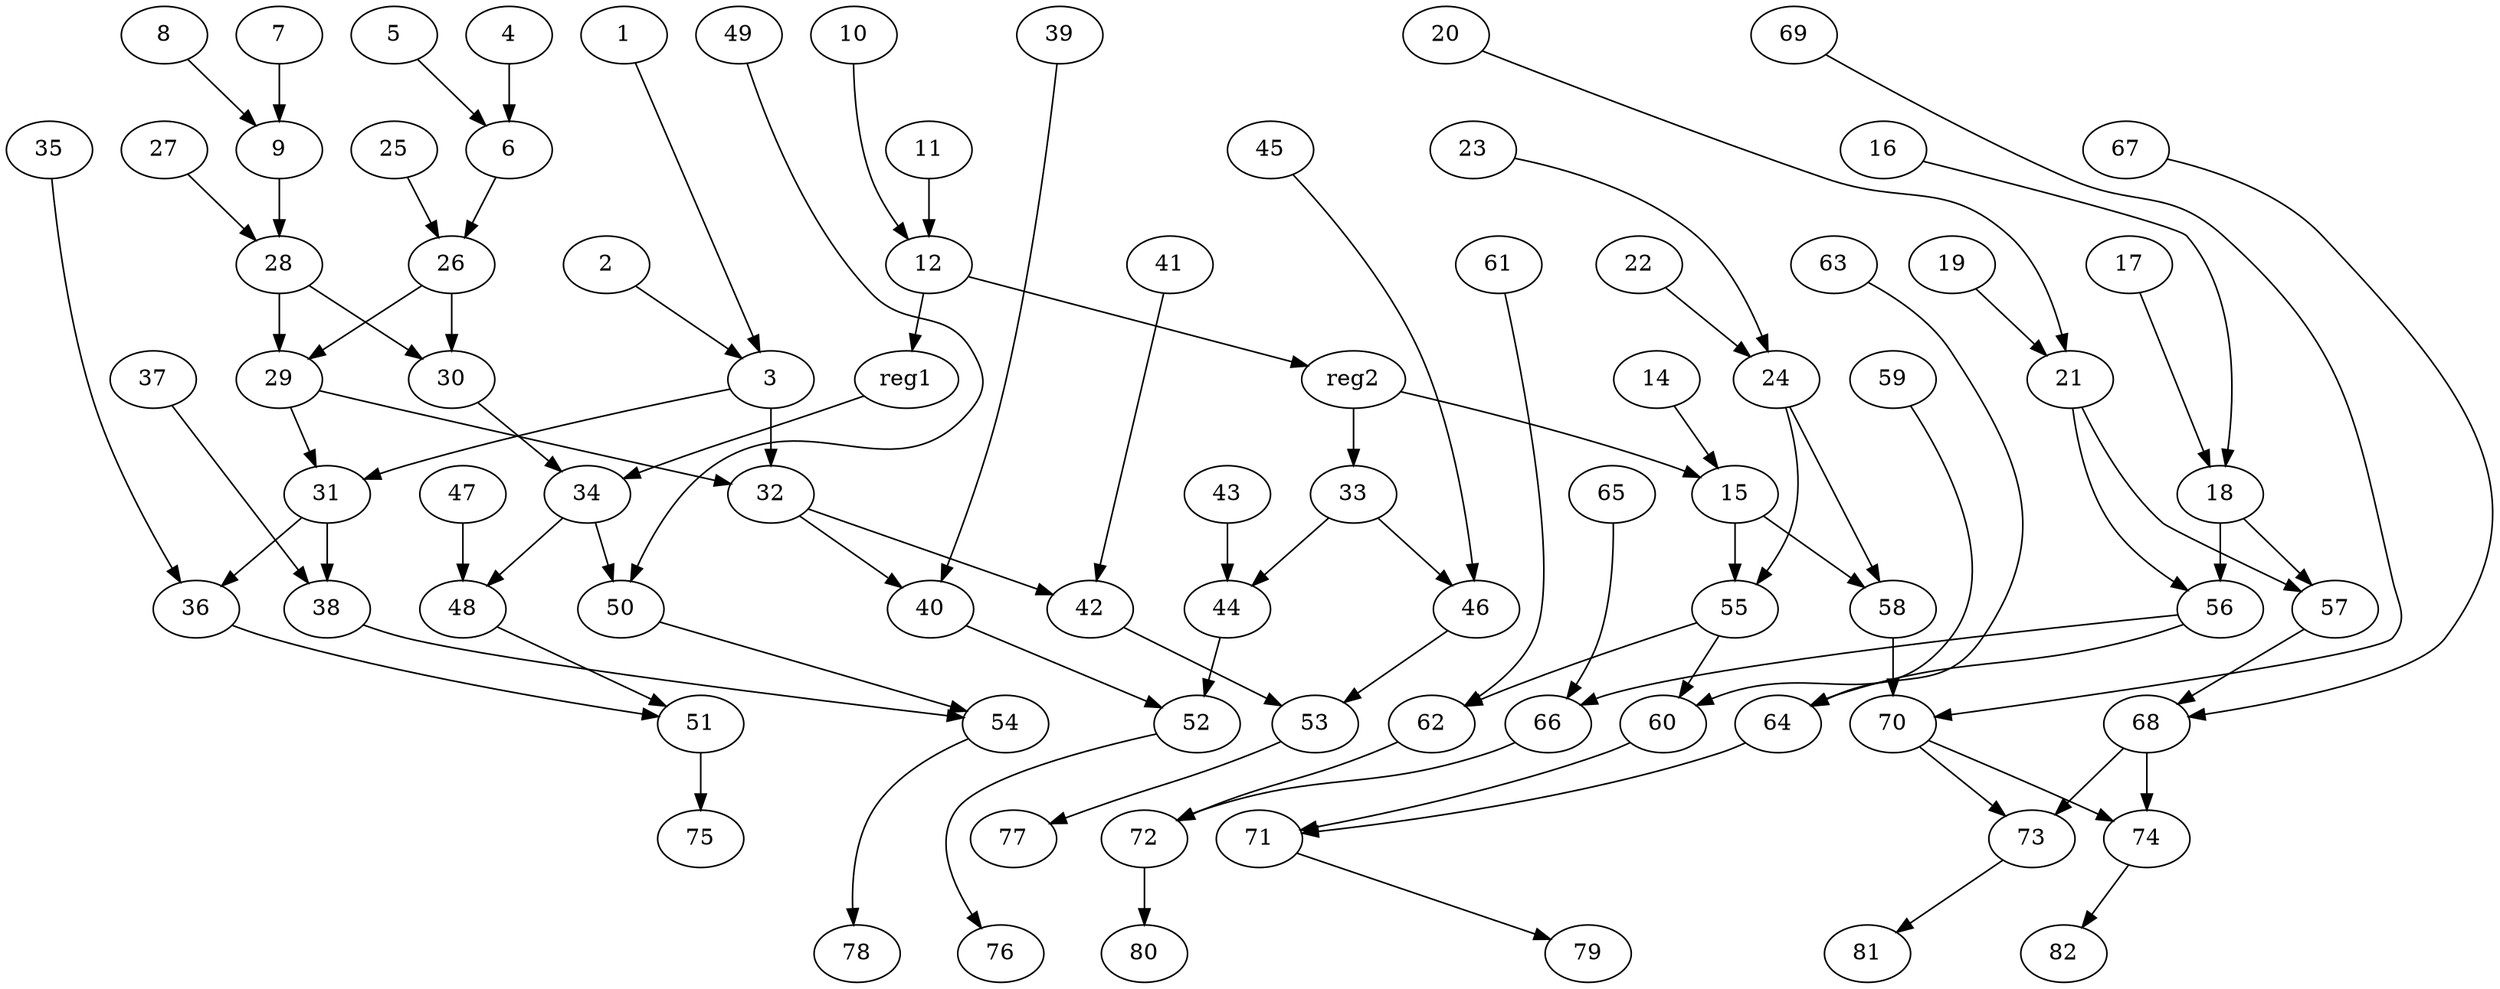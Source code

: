 digraph G {
    1;
    3;
    2;
    31;
    32;
    4;
    6;
    5;
    26;
    7;
    9;
    8;
    28;
    10;
    12;
    11;
    reg1;
    reg2;
    14;
    15;
    55;
    58;
    16;
    18;
    17;
    57;
    56;
    19;
    21;
    20;
    22;
    24;
    23;
    25;
    30;
    29;
    27;
    34;
    36;
    38;
    40;
    42;
    33;
    44;
    46;
    48;
    50;
    35;
    51;
    37;
    54;
    39;
    52;
    41;
    53;
    43;
    45;
    47;
    49;
    75;
    76;
    77;
    78;
    60;
    62;
    66;
    64;
    68;
    70;
    59;
    71;
    61;
    72;
    63;
    65;
    67;
    73;
    74;
    69;
    79;
    80;
    81;
    82;
    1 -> 3 [weight=0];
    3 -> 31 [weight=0];
    3 -> 32 [weight=1];
    2 -> 3 [weight=0];
    31 -> 36 [weight=0];
    31 -> 38 [weight=2];
    32 -> 40 [weight=0];
    32 -> 42 [weight=0];
    4 -> 6 [weight=1];
    6 -> 26 [weight=2];
    5 -> 6 [weight=0];
    26 -> 30 [weight=2];
    26 -> 29 [weight=1];
    7 -> 9 [weight=0];
    9 -> 28 [weight=2];
    8 -> 9 [weight=0];
    28 -> 30 [weight=0];
    28 -> 29 [weight=3];
    10 -> 12 [weight=0];
    12 -> reg1 [weight=0];
    12 -> reg2 [weight=0];
    11 -> 12 [weight=1];
    reg1 -> 34 [weight=0];
    reg2 -> 33 [weight=3];
    reg2 -> 15 [weight=0];
    14 -> 15 [weight=0];
    15 -> 55 [weight=1];
    15 -> 58 [weight=0];
    55 -> 60 [weight=0];
    55 -> 62 [weight=0];
    58 -> 70 [weight=2];
    16 -> 18 [weight=0];
    18 -> 57 [weight=0];
    18 -> 56 [weight=1];
    17 -> 18 [weight=0];
    57 -> 68 [weight=0];
    56 -> 66 [weight=0];
    56 -> 64 [weight=0];
    19 -> 21 [weight=0];
    21 -> 57 [weight=0];
    21 -> 56 [weight=0];
    20 -> 21 [weight=0];
    22 -> 24 [weight=0];
    24 -> 55 [weight=0];
    24 -> 58 [weight=0];
    23 -> 24 [weight=0];
    25 -> 26 [weight=1];
    30 -> 34 [weight=0];
    29 -> 31 [weight=0];
    29 -> 32 [weight=0];
    27 -> 28 [weight=1];
    34 -> 48 [weight=0];
    34 -> 50 [weight=0];
    36 -> 51 [weight=0];
    38 -> 54 [weight=0];
    40 -> 52 [weight=0];
    42 -> 53 [weight=0];
    33 -> 44 [weight=0];
    33 -> 46 [weight=0];
    44 -> 52 [weight=0];
    46 -> 53 [weight=0];
    48 -> 51 [weight=0];
    50 -> 54 [weight=0];
    35 -> 36 [weight=0];
    51 -> 75 [weight=1];
    37 -> 38 [weight=0];
    54 -> 78 [weight=0];
    39 -> 40 [weight=0];
    52 -> 76 [weight=0];
    41 -> 42 [weight=0];
    53 -> 77 [weight=0];
    43 -> 44 [weight=1];
    45 -> 46 [weight=0];
    47 -> 48 [weight=1];
    49 -> 50 [weight=0];
    60 -> 71 [weight=0];
    62 -> 72 [weight=0];
    66 -> 72 [weight=0];
    64 -> 71 [weight=0];
    68 -> 73 [weight=0];
    68 -> 74 [weight=1];
    70 -> 73 [weight=0];
    70 -> 74 [weight=0];
    59 -> 60 [weight=0];
    71 -> 79 [weight=0];
    61 -> 62 [weight=0];
    72 -> 80 [weight=1];
    63 -> 64 [weight=0];
    65 -> 66 [weight=0];
    67 -> 68 [weight=0];
    73 -> 81 [weight=0];
    74 -> 82 [weight=0];
    69 -> 70 [weight=0];
}
